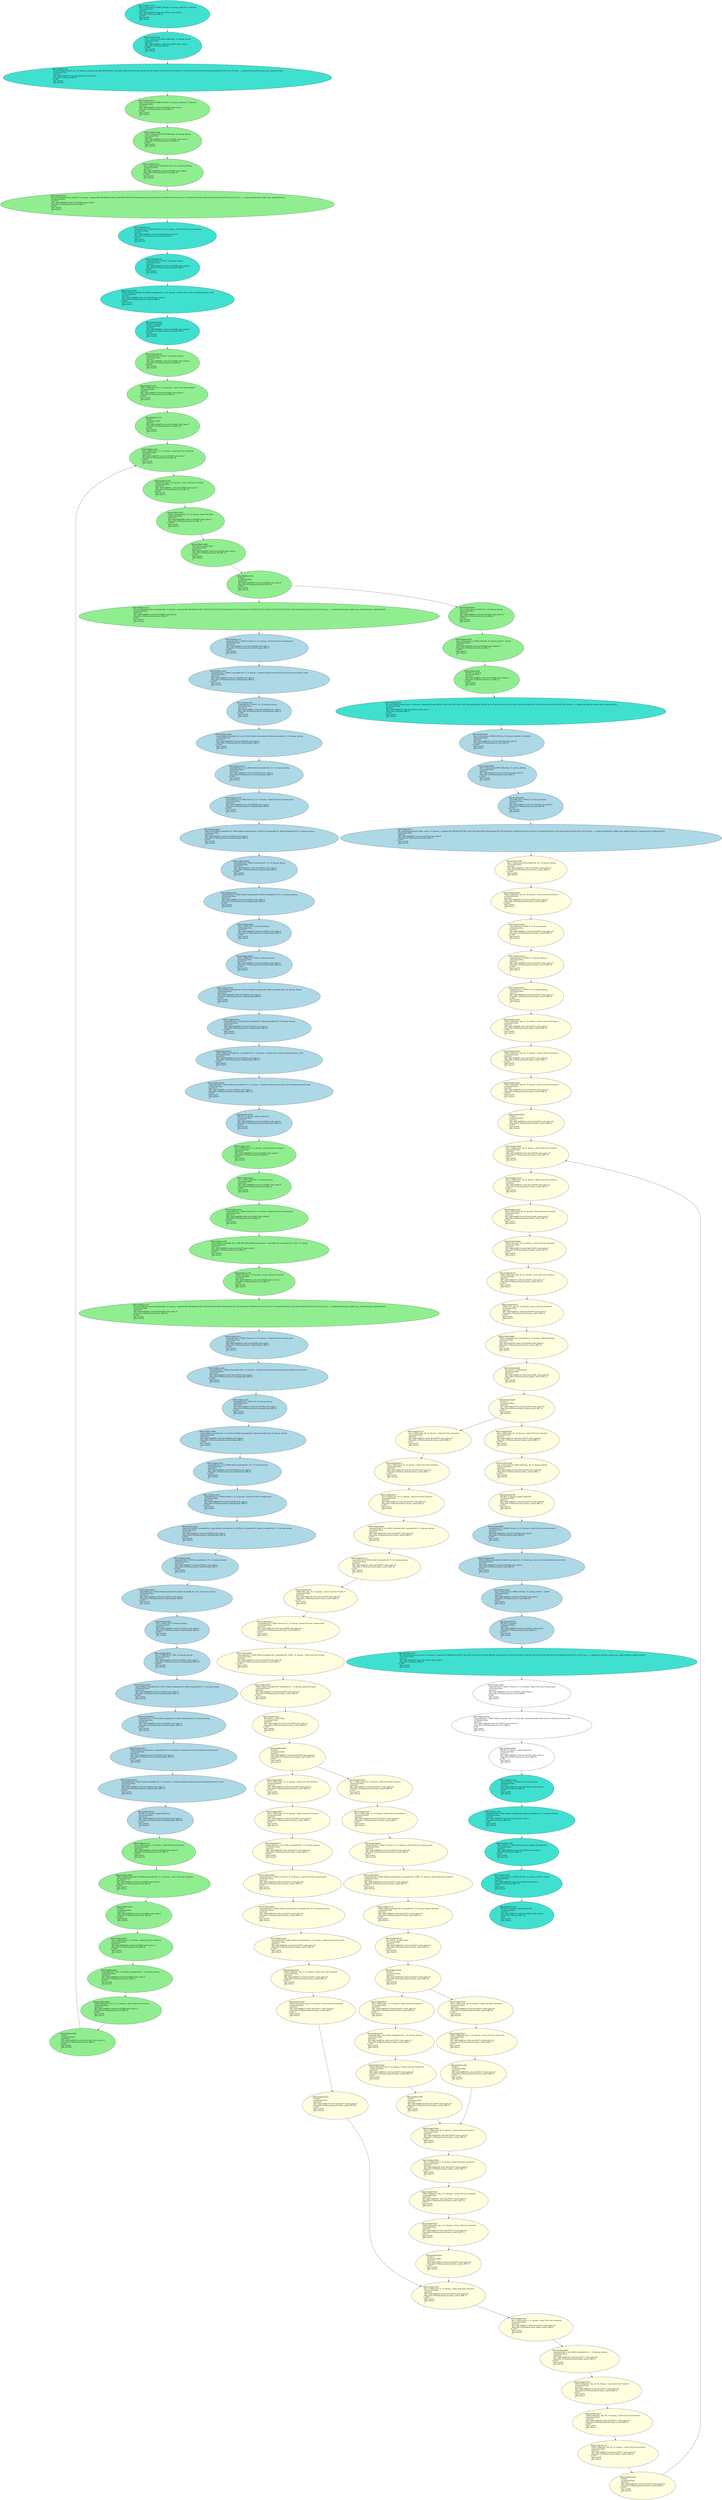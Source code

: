 digraph "MachineCFG of main" {
  Node0 [label="MI0x555d8d1bdce0\l  renamable $r1 = LDRi12 %const.0, 0, 14, $noreg :: (load (s32) from constant-pool)\l  isTransient:False\l  ExeCnt:1\l  MI's addr:0x800000 cache line:524288 cache index:0\l  More Info of MI:binarysearch_initSeed_BB0_I0\lin UR42\l  May Load?1\l  May Store?0\l  ]\l  " fillcolor="turquoise" style="filled"];
  Node0 -> Node1;
  Node1 [label="MI0x555d8d1bde28\l  renamable $r0 = MOVi 0, 14, $noreg, $noreg\l  isTransient:False\l  ExeCnt:1\l  MI's addr:0x800004 cache line:524288 cache index:0\l  More Info of MI:binarysearch_initSeed_BB0_I1\lin UR41\l  May Load?0\l  May Store?0\l  ]\l  " fillcolor="turquoise" style="filled"];
  Node1 -> Node2;
  Node2 [label="MI0x555d8d1bdf70\l  STRi12 killed renamable $r0, killed renamable $r1, 0, 14, $noreg :: (volatile store (s32) into @binarysearch_seed)\l  isTransient:False\l  ExeCnt:1\l  MI's addr:0x800008 cache line:524288 cache index:0\l  More Info of MI:binarysearch_initSeed_BB0_I2\lin UR40\l  May Load?0\l  May Store?1\l  ]\l  " fillcolor="turquoise" style="filled"];
  Node2 -> Node3;
  Node3 [label="MI0x555d8d1be0b8\l  BX_RET 14, $noreg\l  isTransient:False\l  ExeCnt:1\l  MI's addr:0x80000c cache line:524288 cache index:0\l  More Info of MI:binarysearch_initSeed_BB0_I3\lin UR39\l  May Load?0\l  May Store?0\l  ]\l  " fillcolor="turquoise" style="filled"];
  Node3 -> Node18;
  Node4 [label="MI0x555d8d1cccc0\l  renamable $r0 = LDRi12 %const.0, 0, 14, $noreg :: (load (s32) from constant-pool)\l  isTransient:False\l  ExeCnt:15\l  MI's addr:0x800014 cache line:524289 cache index:1\l  More Info of MI:binarysearch_randomInteger_BB0_I0\lin UR35\l  May Load?1\l  May Store?0\l  ]\l  " fillcolor="lightblue" style="filled"];
  Node4 -> Node6;
  Node5 [label="MI0x555d8d1cccc0\l  renamable $r0 = LDRi12 %const.0, 0, 14, $noreg :: (load (s32) from constant-pool)\l  isTransient:False\l  ExeCnt:15\l  MI's addr:0x800014 cache line:524289 cache index:1\l  More Info of MI:binarysearch_randomInteger_BB0_I0\lin UR35\l  May Load?1\l  May Store?0\l  ]\l  " fillcolor="lightblue" style="filled"];
  Node5 -> Node7;
  Node6 [label="MI0x555d8d1cce08\l  renamable $r2 = LDRi12 renamable $r0, 0, 14, $noreg :: (volatile dereferenceable load (s32) from @binarysearch_seed)\l  isTransient:False\l  ExeCnt:15\l  MI's addr:0x800018 cache line:524289 cache index:1\l  More Info of MI:binarysearch_randomInteger_BB0_I1\lin UR35\l  May Load?1\l  May Store?0\l  ]\l  " fillcolor="lightblue" style="filled"];
  Node6 -> Node8;
  Node7 [label="MI0x555d8d1cce08\l  renamable $r2 = LDRi12 renamable $r0, 0, 14, $noreg :: (volatile dereferenceable load (s32) from @binarysearch_seed)\l  isTransient:False\l  ExeCnt:15\l  MI's addr:0x800018 cache line:524289 cache index:1\l  More Info of MI:binarysearch_randomInteger_BB0_I1\lin UR35\l  May Load?1\l  May Store?0\l  ]\l  " fillcolor="lightblue" style="filled"];
  Node7 -> Node9;
  Node8 [label="MI0x555d8d1ccf50\l  renamable $r3 = MOVi 133, 14, $noreg, $noreg\l  isTransient:False\l  ExeCnt:15\l  MI's addr:0x80001c cache line:524289 cache index:1\l  More Info of MI:binarysearch_randomInteger_BB0_I2\lin UR35\l  May Load?0\l  May Store?0\l  ]\l  " fillcolor="lightblue" style="filled"];
  Node8 -> Node10;
  Node9 [label="MI0x555d8d1ccf50\l  renamable $r3 = MOVi 133, 14, $noreg, $noreg\l  isTransient:False\l  ExeCnt:15\l  MI's addr:0x80001c cache line:524289 cache index:1\l  More Info of MI:binarysearch_randomInteger_BB0_I2\lin UR35\l  May Load?0\l  May Store?0\l  ]\l  " fillcolor="lightblue" style="filled"];
  Node9 -> Node11;
  Node10 [label="MI0x555d8d1cd098\l  early-clobber renamable $r1 = nsw MULv5 killed renamable $r2, killed renamable $r3, 14, $noreg, $noreg\l  isTransient:False\l  ExeCnt:15\l  MI's addr:0x800020 cache line:524290 cache index:2\l  More Info of MI:binarysearch_randomInteger_BB0_I3\lin UR35\l  May Load?0\l  May Store?0\l  ]\l  " fillcolor="lightblue" style="filled"];
  Node10 -> Node12;
  Node11 [label="MI0x555d8d1cd098\l  early-clobber renamable $r1 = nsw MULv5 killed renamable $r2, killed renamable $r3, 14, $noreg, $noreg\l  isTransient:False\l  ExeCnt:15\l  MI's addr:0x800020 cache line:524290 cache index:2\l  More Info of MI:binarysearch_randomInteger_BB0_I3\lin UR35\l  May Load?0\l  May Store?0\l  ]\l  " fillcolor="lightblue" style="filled"];
  Node11 -> Node13;
  Node12 [label="MI0x555d8d1cd1e0\l  renamable $r1 = nsw ADDri killed renamable $r1, 81, 14, $noreg, $noreg\l  isTransient:False\l  ExeCnt:15\l  MI's addr:0x800024 cache line:524290 cache index:2\l  More Info of MI:binarysearch_randomInteger_BB0_I4\lin UR35\l  May Load?0\l  May Store?0\l  ]\l  " fillcolor="lightblue" style="filled"];
  Node12 -> Node14;
  Node13 [label="MI0x555d8d1cd1e0\l  renamable $r1 = nsw ADDri killed renamable $r1, 81, 14, $noreg, $noreg\l  isTransient:False\l  ExeCnt:15\l  MI's addr:0x800024 cache line:524290 cache index:2\l  More Info of MI:binarysearch_randomInteger_BB0_I4\lin UR35\l  May Load?0\l  May Store?0\l  ]\l  " fillcolor="lightblue" style="filled"];
  Node13 -> Node15;
  Node14 [label="MI0x555d8d1cd328\l  renamable $r12 = LDRcp %const.1, 0, 14, $noreg :: (load (s32) from constant-pool)\l  isTransient:False\l  ExeCnt:15\l  MI's addr:0x800028 cache line:524290 cache index:2\l  More Info of MI:binarysearch_randomInteger_BB0_I5\lin UR35\l  May Load?1\l  May Store?0\l  ]\l  " fillcolor="lightblue" style="filled"];
  Node14 -> Node19;
  Node15 [label="MI0x555d8d1cd328\l  renamable $r12 = LDRcp %const.1, 0, 14, $noreg :: (load (s32) from constant-pool)\l  isTransient:False\l  ExeCnt:15\l  MI's addr:0x800028 cache line:524290 cache index:2\l  More Info of MI:binarysearch_randomInteger_BB0_I5\lin UR35\l  May Load?1\l  May Store?0\l  ]\l  " fillcolor="lightblue" style="filled"];
  Node15 -> Node20;
  Node16 [label="MI0x555d8d1d64b8\l  STRi12 killed $r0, $r11, -4, 14, $noreg :: (store (s32) into %stack.0)\l  isTransient:False\l  ExeCnt:15\l  MI's addr:0x8000bc cache line:524299 cache index:11\l  More Info of MI:binarysearch_init_BB3_I2\lin UR35\l  May Load?0\l  May Store?1\l  ]\l  " fillcolor="lightgreen" style="filled"];
  Node16 -> Node45;
  Node17 [label="MI0x555d8d1d6a40\l  BL_pred @binarysearch_initSeed, 14, $noreg, <regmask $lr $d8 $d9 $d10 $d11 $d12 $d13 $d14 $d15 $q4 $q5 $q6 $q7 $r4 $r5 $r6 $r7 $r8 $r9 $r10 $r11 $s16 $s17 $s18 $s19 $s20 $s21 $s22 $s23 $s24 $s25 $s26 $s27 and 35 more...>, implicit-def dead $lr, implicit $sp, implicit-def $sp\l  isTransient:False\l  ExeCnt:1\l  MI's addr:0x800068 cache line:524294 cache index:6\l  More Info of MI:binarysearch_init_BB0_I7\lin UR43\l  May Load?0\l  May Store?0\l  ]\l  " fillcolor="lightgreen" style="filled"];
  Node17 -> Node0;
  Node18 [label="MI0x555d8d1d6cd0\l  renamable $r0 = MOVi 0, 14, $noreg, $noreg\l  isTransient:False\l  ExeCnt:1\l  MI's addr:0x80006c cache line:524294 cache index:6\l  More Info of MI:binarysearch_init_BB0_I8\lin UR38\l  May Load?0\l  May Store?0\l  ]\l  " fillcolor="lightgreen" style="filled"];
  Node18 -> Node49;
  Node19 [label="MI0x555d8d1d8d20\l  dead early-clobber renamable $r2, early-clobber renamable $r3 = SMULLv5 renamable $r1, killed renamable $r12, 14, $noreg, $noreg\l  isTransient:False\l  ExeCnt:15\l  MI's addr:0x80002c cache line:524290 cache index:2\l  More Info of MI:binarysearch_randomInteger_BB0_I6\lin UR35\l  May Load?0\l  May Store?0\l  ]\l  " fillcolor="lightblue" style="filled"];
  Node19 -> Node21;
  Node20 [label="MI0x555d8d1d8d20\l  dead early-clobber renamable $r2, early-clobber renamable $r3 = SMULLv5 renamable $r1, killed renamable $r12, 14, $noreg, $noreg\l  isTransient:False\l  ExeCnt:15\l  MI's addr:0x80002c cache line:524290 cache index:2\l  More Info of MI:binarysearch_randomInteger_BB0_I6\lin UR35\l  May Load?0\l  May Store?0\l  ]\l  " fillcolor="lightblue" style="filled"];
  Node20 -> Node22;
  Node21 [label="MI0x555d8d1d8e68\l  renamable $r2 = MOVsi renamable $r3, 73, 14, $noreg, $noreg\l  isTransient:False\l  ExeCnt:15\l  MI's addr:0x800030 cache line:524291 cache index:3\l  More Info of MI:binarysearch_randomInteger_BB0_I7\lin UR35\l  May Load?0\l  May Store?0\l  ]\l  " fillcolor="lightblue" style="filled"];
  Node21 -> Node23;
  Node22 [label="MI0x555d8d1d8e68\l  renamable $r2 = MOVsi renamable $r3, 73, 14, $noreg, $noreg\l  isTransient:False\l  ExeCnt:15\l  MI's addr:0x800030 cache line:524291 cache index:3\l  More Info of MI:binarysearch_randomInteger_BB0_I7\lin UR35\l  May Load?0\l  May Store?0\l  ]\l  " fillcolor="lightblue" style="filled"];
  Node22 -> Node24;
  Node23 [label="MI0x555d8d1d8fb0\l  renamable $r3 = ADDrsi killed renamable $r2, killed renamable $r3, 251, 14, $noreg, $noreg\l  isTransient:False\l  ExeCnt:15\l  MI's addr:0x800034 cache line:524291 cache index:3\l  More Info of MI:binarysearch_randomInteger_BB0_I8\lin UR35\l  May Load?0\l  May Store?0\l  ]\l  " fillcolor="lightblue" style="filled"];
  Node23 -> Node33;
  Node24 [label="MI0x555d8d1d8fb0\l  renamable $r3 = ADDrsi killed renamable $r2, killed renamable $r3, 251, 14, $noreg, $noreg\l  isTransient:False\l  ExeCnt:15\l  MI's addr:0x800034 cache line:524291 cache index:3\l  More Info of MI:binarysearch_randomInteger_BB0_I8\lin UR35\l  May Load?0\l  May Store?0\l  ]\l  " fillcolor="lightblue" style="filled"];
  Node24 -> Node34;
  Node25 [label="MI0x555d8d1d9180\l  early-clobber renamable $r2 = MULv5 killed renamable $r3, killed renamable $r12, 14, $noreg, $noreg\l  isTransient:False\l  ExeCnt:15\l  MI's addr:0x800040 cache line:524292 cache index:4\l  More Info of MI:binarysearch_randomInteger_BB0_I11\lin UR35\l  May Load?0\l  May Store?0\l  ]\l  " fillcolor="lightblue" style="filled"];
  Node25 -> Node27;
  Node26 [label="MI0x555d8d1d9180\l  early-clobber renamable $r2 = MULv5 killed renamable $r3, killed renamable $r12, 14, $noreg, $noreg\l  isTransient:False\l  ExeCnt:15\l  MI's addr:0x800040 cache line:524292 cache index:4\l  More Info of MI:binarysearch_randomInteger_BB0_I11\lin UR35\l  May Load?0\l  May Store?0\l  ]\l  " fillcolor="lightblue" style="filled"];
  Node26 -> Node28;
  Node27 [label="MI0x555d8d1d92c8\l  renamable $r1 = SUBrr killed renamable $r1, killed renamable $r2, 14, $noreg, $noreg\l  isTransient:False\l  ExeCnt:15\l  MI's addr:0x800044 cache line:524292 cache index:4\l  More Info of MI:binarysearch_randomInteger_BB0_I12\lin UR35\l  May Load?0\l  May Store?0\l  ]\l  " fillcolor="lightblue" style="filled"];
  Node27 -> Node29;
  Node28 [label="MI0x555d8d1d92c8\l  renamable $r1 = SUBrr killed renamable $r1, killed renamable $r2, 14, $noreg, $noreg\l  isTransient:False\l  ExeCnt:15\l  MI's addr:0x800044 cache line:524292 cache index:4\l  More Info of MI:binarysearch_randomInteger_BB0_I12\lin UR35\l  May Load?0\l  May Store?0\l  ]\l  " fillcolor="lightblue" style="filled"];
  Node28 -> Node30;
  Node29 [label="MI0x555d8d1d9410\l  STRi12 killed renamable $r1, renamable $r0, 0, 14, $noreg :: (volatile store (s32) into @binarysearch_seed)\l  isTransient:False\l  ExeCnt:15\l  MI's addr:0x800048 cache line:524292 cache index:4\l  More Info of MI:binarysearch_randomInteger_BB0_I13\lin UR35\l  May Load?0\l  May Store?1\l  ]\l  " fillcolor="lightblue" style="filled"];
  Node29 -> Node31;
  Node30 [label="MI0x555d8d1d9410\l  STRi12 killed renamable $r1, renamable $r0, 0, 14, $noreg :: (volatile store (s32) into @binarysearch_seed)\l  isTransient:False\l  ExeCnt:15\l  MI's addr:0x800048 cache line:524292 cache index:4\l  More Info of MI:binarysearch_randomInteger_BB0_I13\lin UR35\l  May Load?0\l  May Store?1\l  ]\l  " fillcolor="lightblue" style="filled"];
  Node30 -> Node32;
  Node31 [label="MI0x555d8d1d9558\l  renamable $r0 = LDRi12 killed renamable $r0, 0, 14, $noreg :: (volatile dereferenceable load (s32) from @binarysearch_seed)\l  isTransient:False\l  ExeCnt:15\l  MI's addr:0x80004c cache line:524292 cache index:4\l  More Info of MI:binarysearch_randomInteger_BB0_I14\lin UR35\l  May Load?1\l  May Store?0\l  ]\l  " fillcolor="lightblue" style="filled"];
  Node31 -> Node35;
  Node32 [label="MI0x555d8d1d9558\l  renamable $r0 = LDRi12 killed renamable $r0, 0, 14, $noreg :: (volatile dereferenceable load (s32) from @binarysearch_seed)\l  isTransient:False\l  ExeCnt:15\l  MI's addr:0x80004c cache line:524292 cache index:4\l  More Info of MI:binarysearch_randomInteger_BB0_I14\lin UR35\l  May Load?1\l  May Store?0\l  ]\l  " fillcolor="lightblue" style="filled"];
  Node32 -> Node36;
  Node33 [label="MI0x555d8d1d96a0\l  $r12 = MOVi 159, 14, $noreg, $noreg\l  isTransient:False\l  ExeCnt:15\l  MI's addr:0x800038 cache line:524291 cache index:3\l  More Info of MI:binarysearch_randomInteger_BB0_I9\lin UR35\l  May Load?0\l  May Store?0\l  ]\l  " fillcolor="lightblue" style="filled"];
  Node33 -> Node37;
  Node34 [label="MI0x555d8d1d96a0\l  $r12 = MOVi 159, 14, $noreg, $noreg\l  isTransient:False\l  ExeCnt:15\l  MI's addr:0x800038 cache line:524291 cache index:3\l  More Info of MI:binarysearch_randomInteger_BB0_I9\lin UR35\l  May Load?0\l  May Store?0\l  ]\l  " fillcolor="lightblue" style="filled"];
  Node34 -> Node38;
  Node35 [label="MI0x555d8d1d9728\l  BX_RET 14, $noreg, implicit killed $r0\l  isTransient:False\l  ExeCnt:15\l  MI's addr:0x800050 cache line:524293 cache index:5\l  More Info of MI:binarysearch_randomInteger_BB0_I15\lin UR35\l  May Load?0\l  May Store?0\l  ]\l  " fillcolor="lightblue" style="filled"];
  Node35 -> Node52;
  Node36 [label="MI0x555d8d1d9728\l  BX_RET 14, $noreg, implicit killed $r0\l  isTransient:False\l  ExeCnt:15\l  MI's addr:0x800050 cache line:524293 cache index:5\l  More Info of MI:binarysearch_randomInteger_BB0_I15\lin UR35\l  May Load?0\l  May Store?0\l  ]\l  " fillcolor="lightblue" style="filled"];
  Node36 -> Node61;
  Node37 [label="MI0x555d8d1d9930\l  $r12 = ORRri $r12, 7936, 14, $noreg, $noreg\l  isTransient:False\l  ExeCnt:15\l  MI's addr:0x80003c cache line:524291 cache index:3\l  More Info of MI:binarysearch_randomInteger_BB0_I10\lin UR35\l  May Load?0\l  May Store?0\l  ]\l  " fillcolor="lightblue" style="filled"];
  Node37 -> Node25;
  Node38 [label="MI0x555d8d1d9930\l  $r12 = ORRri $r12, 7936, 14, $noreg, $noreg\l  isTransient:False\l  ExeCnt:15\l  MI's addr:0x80003c cache line:524291 cache index:3\l  More Info of MI:binarysearch_randomInteger_BB0_I10\lin UR35\l  May Load?0\l  May Store?0\l  ]\l  " fillcolor="lightblue" style="filled"];
  Node38 -> Node26;
  Node39 [label="MI0x555d8d1df588\l  $sp = frame-destroy MOVr $r11, 14, $noreg, $noreg\l  isTransient:False\l  ExeCnt:1\l  MI's addr:0x8000c4 cache line:524300 cache index:12\l  More Info of MI:binarysearch_init_BB4_I0\lin UR34\l  May Load?0\l  May Store?0\l  ]\l  " fillcolor="lightgreen" style="filled"];
  Node39 -> Node62;
  Node40 [label="MI0x555d8d1df5d0\l  $r1 = MOVr killed $r0, 14, $noreg, $noreg\l  isTransient:False\l  ExeCnt:15\l  MI's addr:0x800094 cache line:524297 cache index:9\l  More Info of MI:binarysearch_init_BB2_I2\lin UR35\l  May Load?0\l  May Store?0\l  ]\l  " fillcolor="lightgreen" style="filled"];
  Node40 -> Node60;
  Node41 [label="MI0x555d8d1e0b10\l  $r0 = LDRi12 $sp, 8, 14, $noreg :: (load (s32) from %stack.1)\l  isTransient:False\l  ExeCnt:15\l  MI's addr:0x8000b4 cache line:524299 cache index:11\l  More Info of MI:binarysearch_init_BB3_I0\lin UR35\l  May Load?1\l  May Store?0\l  ]\l  " fillcolor="lightgreen" style="filled"];
  Node41 -> Node44;
  Node42 [label="MI0x555d8d1e0b98\l  STRi12 killed renamable $r0, killed renamable $r1, 4, 14, $noreg :: (store (s32) into %ir.value)\l  isTransient:False\l  ExeCnt:15\l  MI's addr:0x8000ac cache line:524298 cache index:10\l  More Info of MI:binarysearch_init_BB2_I8\lin UR35\l  May Load?0\l  May Store?1\l  ]\l  " fillcolor="lightgreen" style="filled"];
  Node42 -> Node43;
  Node43 [label="MI0x555d8d1e0ce0\l  B %bb.3\l  isTransient:False\l  ExeCnt:15\l  MI's addr:0x8000b0 cache line:524299 cache index:11\l  More Info of MI:binarysearch_init_BB2_I9\lin UR35\l  May Load?0\l  May Store?0\l  ]\l  " fillcolor="lightgreen" style="filled"];
  Node43 -> Node41;
  Node44 [label="MI0x555d8d1e0d48\l  renamable $r0 = nuw nsw ADDri renamable $r0, 1, 14, $noreg, $noreg\l  isTransient:False\l  ExeCnt:15\l  MI's addr:0x8000b8 cache line:524299 cache index:11\l  More Info of MI:binarysearch_init_BB3_I1\lin UR35\l  May Load?0\l  May Store?0\l  ]\l  " fillcolor="lightgreen" style="filled"];
  Node44 -> Node16;
  Node45 [label="MI0x555d8d1e0e90\l  B %bb.1\l  isTransient:False\l  ExeCnt:15\l  MI's addr:0x8000c0 cache line:524300 cache index:12\l  More Info of MI:binarysearch_init_BB3_I3\lin UR35\l  May Load?0\l  May Store?0\l  ]\l  " fillcolor="lightgreen" style="filled"];
  Node45 -> Node50;
  Node46 [label="MI0x555d8d1e0ff8\l  BX_RET 14, $noreg\l  isTransient:False\l  ExeCnt:1\l  MI's addr:0x8000cc cache line:524300 cache index:12\l  More Info of MI:binarysearch_init_BB4_I2\lin UR32\l  May Load?0\l  May Store?0\l  ]\l  " fillcolor="lightgreen" style="filled"];
  Node46 -> Node136;
  Node47 [label="MI0x555d8d1e1080\l  early-clobber renamable $r0 = STR_PRE_REG killed renamable $r1, renamable $r0, renamable $r2, 16387, 14, $noreg\l  isTransient:False\l  ExeCnt:15\l  MI's addr:0x80009c cache line:524297 cache index:9\l  More Info of MI:binarysearch_init_BB2_I4\lin UR35\l  May Load?0\l  May Store?1\l  ]\l  " fillcolor="lightgreen" style="filled"];
  Node47 -> Node51;
  Node48 [label="MI0x555d8d1e1290\l  STRi12 $r0, $sp, 8, 14, $noreg :: (store (s32) into %stack.1)\l  isTransient:False\l  ExeCnt:15\l  MI's addr:0x80007c cache line:524295 cache index:7\l  More Info of MI:binarysearch_init_BB1_I1\lin UR35\l  May Load?0\l  May Store?1\l  ]\l  " fillcolor="lightgreen" style="filled"];
  Node48 -> Node54;
  Node49 [label="MI0x555d8d1e13b0\l  STRi12 killed $r0, $r11, -4, 14, $noreg :: (store (s32) into %stack.0)\l  isTransient:False\l  ExeCnt:1\l  MI's addr:0x800070 cache line:524295 cache index:7\l  More Info of MI:binarysearch_init_BB0_I9\lin UR37\l  May Load?0\l  May Store?1\l  ]\l  " fillcolor="lightgreen" style="filled"];
  Node49 -> Node53;
  Node50 [label="MI0x555d8d1e14a0\l  $r0 = LDRi12 $r11, -4, 14, $noreg :: (load (s32) from %stack.0)\l  isTransient:False\l  ExeCnt:15\l  MI's addr:0x800078 cache line:524295 cache index:7\l  More Info of MI:binarysearch_init_BB1_I0\lin UR35\l  May Load?1\l  May Store?0\l  ]\l  " fillcolor="lightgreen" style="filled"];
  Node50 -> Node48;
  Node51 [label="MI0x555d8d1e1790\l  STRi12 $r0, $sp, 4, 14, $noreg :: (store (s32) into %stack.2)\l  isTransient:False\l  ExeCnt:15\l  MI's addr:0x8000a0 cache line:524298 cache index:10\l  More Info of MI:binarysearch_init_BB2_I5\lin UR35\l  May Load?0\l  May Store?1\l  ]\l  " fillcolor="lightgreen" style="filled"];
  Node51 -> Node63;
  Node52 [label="MI0x555d8d1e1930\l  $r2 = LDRi12 $sp, 8, 14, $noreg :: (load (s32) from %stack.1)\l  isTransient:False\l  ExeCnt:15\l  MI's addr:0x800090 cache line:524297 cache index:9\l  More Info of MI:binarysearch_init_BB2_I1\lin UR35\l  May Load?1\l  May Store?0\l  ]\l  " fillcolor="lightgreen" style="filled"];
  Node52 -> Node40;
  Node53 [label="MI0x555d8d1e1e10\l  B %bb.1\l  isTransient:False\l  ExeCnt:1\l  MI's addr:0x800074 cache line:524295 cache index:7\l  More Info of MI:binarysearch_init_BB0_I10\lin UR36\l  May Load?0\l  May Store?0\l  ]\l  " fillcolor="lightgreen" style="filled"];
  Node53 -> Node50;
  Node54 [label="MI0x555d8d1e1f38\l  CMPri renamable $r0, 15, 14, $noreg, implicit-def $cpsr\l  isTransient:False\l  ExeCnt:15\l  MI's addr:0x800080 cache line:524296 cache index:8\l  More Info of MI:binarysearch_init_BB1_I2\lin UR35\l  May Load?0\l  May Store?0\l  ]\l  " fillcolor="lightgreen" style="filled"];
  Node54 -> Node55;
  Node55 [label="MI0x555d8d1e2080\l  Bcc %bb.4, 0, killed $cpsr\l  isTransient:False\l  ExeCnt:15\l  MI's addr:0x800084 cache line:524296 cache index:8\l  More Info of MI:binarysearch_init_BB1_I3\lin UR35\l  May Load?0\l  May Store?0\l  ]\l  " fillcolor="lightgreen" style="filled"];
  Node55 -> Node56;
  Node56 [label="MI0x555d8d1e2148\l  B %bb.2\l  isTransient:False\l  ExeCnt:15\l  MI's addr:0x800088 cache line:524296 cache index:8\l  More Info of MI:binarysearch_init_BB1_I4\lin UR35\l  May Load?0\l  May Store?0\l  ]\l  " fillcolor="lightgreen" style="filled"];
  Node56 -> Node39;
  Node56 -> Node58;
  Node57 [label="MI0x555d8d1e2280\l  $r11 = frame-setup MOVr killed $sp, 14, $noreg, $noreg\l  isTransient:False\l  ExeCnt:1\l  MI's addr:0x800060 cache line:524294 cache index:6\l  More Info of MI:binarysearch_init_BB0_I4\lin UR45\l  May Load?0\l  May Store?0\l  ]\l  " fillcolor="lightgreen" style="filled"];
  Node57 -> Node59;
  Node58 [label="MI0x555d8d1e23c8\l  BL_pred @binarysearch_randomInteger, 14, $noreg, <regmask $lr $d8 $d9 $d10 $d11 $d12 $d13 $d14 $d15 $q4 $q5 $q6 $q7 $r4 $r5 $r6 $r7 $r8 $r9 $r10 $r11 $s16 $s17 $s18 $s19 $s20 $s21 $s22 $s23 $s24 $s25 $s26 $s27 and 35 more...>, implicit-def dead $lr, implicit $sp, implicit-def $sp, implicit-def $r0\l  isTransient:False\l  ExeCnt:15\l  MI's addr:0x80008c cache line:524296 cache index:8\l  More Info of MI:binarysearch_init_BB2_I0\lin UR35\l  May Load?0\l  May Store?0\l  ]\l  " fillcolor="lightgreen" style="filled"];
  Node58 -> Node4;
  Node59 [label="MI0x555d8d1e2510\l  $sp = frame-setup SUBri killed $sp, 16, 14, $noreg, $noreg\l  isTransient:False\l  ExeCnt:1\l  MI's addr:0x800064 cache line:524294 cache index:6\l  More Info of MI:binarysearch_init_BB0_I6\lin UR44\l  May Load?0\l  May Store?0\l  ]\l  " fillcolor="lightgreen" style="filled"];
  Node59 -> Node17;
  Node60 [label="MI0x555d8d1e26a0\l  renamable $r0 = LDRi12 %const.0, 0, 14, $noreg :: (load (s32) from constant-pool)\l  isTransient:False\l  ExeCnt:15\l  MI's addr:0x800098 cache line:524297 cache index:9\l  More Info of MI:binarysearch_init_BB2_I3\lin UR35\l  May Load?1\l  May Store?0\l  ]\l  " fillcolor="lightgreen" style="filled"];
  Node60 -> Node47;
  Node61 [label="MI0x555d8d1e27e8\l  $r1 = LDRi12 $sp, 4, 14, $noreg :: (load (s32) from %stack.2)\l  isTransient:False\l  ExeCnt:15\l  MI's addr:0x8000a8 cache line:524298 cache index:10\l  More Info of MI:binarysearch_init_BB2_I7\lin UR35\l  May Load?1\l  May Store?0\l  ]\l  " fillcolor="lightgreen" style="filled"];
  Node61 -> Node42;
  Node62 [label="MI0x555d8d1e2930\l  $sp = frame-destroy LDMIA_UPD $sp, 14, $noreg, def $r11, def $lr\l  isTransient:False\l  ExeCnt:1\l  MI's addr:0x8000c8 cache line:524300 cache index:12\l  More Info of MI:binarysearch_init_BB4_I1\lin UR33\l  May Load?1\l  May Store?0\l  ]\l  " fillcolor="lightgreen" style="filled"];
  Node62 -> Node46;
  Node63 [label="MI0x555d8d1e2a78\l  BL_pred @binarysearch_randomInteger, 14, $noreg, <regmask $lr $d8 $d9 $d10 $d11 $d12 $d13 $d14 $d15 $q4 $q5 $q6 $q7 $r4 $r5 $r6 $r7 $r8 $r9 $r10 $r11 $s16 $s17 $s18 $s19 $s20 $s21 $s22 $s23 $s24 $s25 $s26 $s27 and 35 more...>, implicit-def dead $lr, implicit $sp, implicit-def $sp, implicit-def $r0\l  isTransient:False\l  ExeCnt:15\l  MI's addr:0x8000a4 cache line:524298 cache index:10\l  More Info of MI:binarysearch_init_BB2_I6\lin UR35\l  May Load?0\l  May Store?0\l  ]\l  " fillcolor="lightgreen" style="filled"];
  Node63 -> Node5;
  Node64 [label="MI0x555d8d1e2bc0\l  $sp = frame-setup STMDB_UPD $sp, 14, $noreg, killed $r11, killed $lr\l  isTransient:False\l  ExeCnt:1\l  MI's addr:0x80005c cache line:524293 cache index:5\l  More Info of MI:binarysearch_init_BB0_I0\lin UR46\l  May Load?0\l  May Store?1\l  ]\l  " fillcolor="lightgreen" style="filled"];
  Node64 -> Node57;
  Node65 [label="MI0x555d8d1e43d8\l  STRi12 killed $r0, $sp, 28, 14, $noreg :: (store (s32) into %stack.3)\l  isTransient:False\l  ExeCnt:1\l  MI's addr:0x8000e8 cache line:524302 cache index:14\l  More Info of MI:binarysearch_binary_search_BB0_I2\lin UR25\l  May Load?0\l  May Store?1\l  ]\l  " fillcolor="lightyellow" style="filled"];
  Node65 -> Node74;
  Node66 [label="MI0x555d8d1e4440\l  $r0 = LDRi12 $sp, 40, 14, $noreg :: (load (s32) from %stack.0)\l  isTransient:False\l  ExeCnt:4\l  MI's addr:0x800110 cache line:524305 cache index:17\l  More Info of MI:binarysearch_binary_search_BB1_I2\lin UR17\l  May Load?1\l  May Store?0\l  ]\l  " fillcolor="lightyellow" style="filled"];
  Node66 -> Node133;
  Node67 [label="MI0x555d8d1e44a8\l  STRi12 killed $r0, $sp, 40, 14, $noreg :: (store (s32) into %stack.0)\l  isTransient:False\l  ExeCnt:1\l  MI's addr:0x800100 cache line:524304 cache index:16\l  More Info of MI:binarysearch_binary_search_BB0_I8\lin UR19\l  May Load?0\l  May Store?1\l  ]\l  " fillcolor="lightyellow" style="filled"];
  Node67 -> Node77;
  Node68 [label="MI0x555d8d1e4a80\l  STRi12 killed $r2, $sp, 32, 14, $noreg :: (store (s32) into %stack.2)\l  isTransient:False\l  ExeCnt:1\l  MI's addr:0x8000f8 cache line:524303 cache index:15\l  More Info of MI:binarysearch_binary_search_BB0_I6\lin UR21\l  May Load?0\l  May Store?1\l  ]\l  " fillcolor="lightyellow" style="filled"];
  Node68 -> Node69;
  Node69 [label="MI0x555d8d1e4bd0\l  STRi12 killed $r1, $sp, 36, 14, $noreg :: (store (s32) into %stack.1)\l  isTransient:False\l  ExeCnt:1\l  MI's addr:0x8000fc cache line:524303 cache index:15\l  More Info of MI:binarysearch_binary_search_BB0_I7\lin UR20\l  May Load?0\l  May Store?1\l  ]\l  " fillcolor="lightyellow" style="filled"];
  Node69 -> Node67;
  Node70 [label="MI0x555d8d1e4c38\l  $r2 = LDRi12 $sp, 36, 14, $noreg :: (load (s32) from %stack.1)\l  isTransient:False\l  ExeCnt:4\l  MI's addr:0x80010c cache line:524304 cache index:16\l  More Info of MI:binarysearch_binary_search_BB1_I1\lin UR17\l  May Load?1\l  May Store?0\l  ]\l  " fillcolor="lightyellow" style="filled"];
  Node70 -> Node66;
  Node71 [label="MI0x555d8d1e84f0\l  renamable $r0 = LDRi12 %const.0, 0, 14, $noreg :: (load (s32) from constant-pool)\l  isTransient:False\l  ExeCnt:1\l  MI's addr:0x8000d4 cache line:524301 cache index:13\l  More Info of MI:binarysearch_return_BB0_I0\lin UR8\l  May Load?1\l  May Store?0\l  ]\l  " fillcolor="white" style="filled"];
  Node71 -> Node72;
  Node72 [label="MI0x555d8d1e8638\l  renamable $r0 = LDRi12 killed renamable $r0, 0, 14, $noreg :: (dereferenceable load (s32) from @binarysearch_result)\l  isTransient:False\l  ExeCnt:1\l  MI's addr:0x8000d8 cache line:524301 cache index:13\l  More Info of MI:binarysearch_return_BB0_I1\lin UR7\l  May Load?1\l  May Store?0\l  ]\l  " fillcolor="white" style="filled"];
  Node72 -> Node73;
  Node73 [label="MI0x555d8d1e8808\l  BX_RET 14, $noreg, implicit killed $r0\l  isTransient:False\l  ExeCnt:1\l  MI's addr:0x8000dc cache line:524301 cache index:13\l  More Info of MI:binarysearch_return_BB0_I2\lin UR6\l  May Load?0\l  May Store?0\l  ]\l  " fillcolor="white" style="filled"];
  Node73 -> Node149;
  Node74 [label="MI0x555d8d1f4288\l  renamable $r0 = MOVi 0, 14, $noreg, $noreg\l  isTransient:False\l  ExeCnt:1\l  MI's addr:0x8000ec cache line:524302 cache index:14\l  More Info of MI:binarysearch_binary_search_BB0_I3\lin UR24\l  May Load?0\l  May Store?0\l  ]\l  " fillcolor="lightyellow" style="filled"];
  Node74 -> Node75;
  Node75 [label="MI0x555d8d1f43d0\l  renamable $r1 = MVNi 0, 14, $noreg, $noreg\l  isTransient:False\l  ExeCnt:1\l  MI's addr:0x8000f0 cache line:524303 cache index:15\l  More Info of MI:binarysearch_binary_search_BB0_I4\lin UR23\l  May Load?0\l  May Store?0\l  ]\l  " fillcolor="lightyellow" style="filled"];
  Node75 -> Node76;
  Node76 [label="MI0x555d8d1f4518\l  renamable $r2 = MOVi 14, 14, $noreg, $noreg\l  isTransient:False\l  ExeCnt:1\l  MI's addr:0x8000f4 cache line:524303 cache index:15\l  More Info of MI:binarysearch_binary_search_BB0_I5\lin UR22\l  May Load?0\l  May Store?0\l  ]\l  " fillcolor="lightyellow" style="filled"];
  Node76 -> Node68;
  Node77 [label="MI0x555d8d1f4660\l  B %bb.1\l  isTransient:False\l  ExeCnt:1\l  MI's addr:0x800104 cache line:524304 cache index:16\l  More Info of MI:binarysearch_binary_search_BB0_I9\lin UR18\l  May Load?0\l  May Store?0\l  ]\l  " fillcolor="lightyellow" style="filled"];
  Node77 -> Node85;
  Node78 [label="MI0x555d8d1f4888\l  CMPrr renamable $r0, renamable $r1, 14, $noreg, implicit-def $cpsr\l  isTransient:False\l  ExeCnt:4\l  MI's addr:0x800120 cache line:524306 cache index:18\l  More Info of MI:binarysearch_binary_search_BB1_I6\lin UR17\l  May Load?0\l  May Store?0\l  ]\l  " fillcolor="lightyellow" style="filled"];
  Node78 -> Node79;
  Node79 [label="MI0x555d8d1f49d0\l  Bcc %bb.9, 12, killed $cpsr\l  isTransient:False\l  ExeCnt:4\l  MI's addr:0x800124 cache line:524306 cache index:18\l  More Info of MI:binarysearch_binary_search_BB1_I7\lin UR17\l  May Load?0\l  May Store?0\l  ]\l  " fillcolor="lightyellow" style="filled"];
  Node79 -> Node80;
  Node80 [label="MI0x555d8d1f4a98\l  B %bb.2\l  isTransient:False\l  ExeCnt:4\l  MI's addr:0x800128 cache line:524306 cache index:18\l  More Info of MI:binarysearch_binary_search_BB1_I8\lin UR17\l  May Load?0\l  May Store?0\l  ]\l  " fillcolor="lightyellow" style="filled"];
  Node80 -> Node91;
  Node80 -> Node132;
  Node81 [label="MI0x555d8d1f4b80\l  renamable $r0 = nsw ADDrr renamable $r0, renamable $r2, 14, $noreg, $noreg\l  isTransient:False\l  ExeCnt:4\l  MI's addr:0x800138 cache line:524307 cache index:19\l  More Info of MI:binarysearch_binary_search_BB2_I3\lin UR17\l  May Load?0\l  May Store?0\l  ]\l  " fillcolor="lightyellow" style="filled"];
  Node81 -> Node82;
  Node82 [label="MI0x555d8d1f4cc8\l  renamable $r2 = MOVsi killed renamable $r0, 9, 14, $noreg, $noreg\l  isTransient:False\l  ExeCnt:4\l  MI's addr:0x80013c cache line:524307 cache index:19\l  More Info of MI:binarysearch_binary_search_BB2_I4\lin UR17\l  May Load?0\l  May Store?0\l  ]\l  " fillcolor="lightyellow" style="filled"];
  Node82 -> Node134;
  Node83 [label="MI0x555d8d1f4e10\l  renamable $r0 = LDRi12 %const.0, 0, 14, $noreg :: (load (s32) from constant-pool)\l  isTransient:False\l  ExeCnt:4\l  MI's addr:0x800144 cache line:524308 cache index:20\l  More Info of MI:binarysearch_binary_search_BB2_I6\lin UR17\l  May Load?1\l  May Store?0\l  ]\l  " fillcolor="lightyellow" style="filled"];
  Node83 -> Node84;
  Node84 [label="MI0x555d8d1f4f58\l  renamable $r0 = LDRrs killed renamable $r0, renamable $r2, 16387, 14, $noreg :: (load (s32) from %ir.key)\l  isTransient:False\l  ExeCnt:4\l  MI's addr:0x800148 cache line:524308 cache index:20\l  More Info of MI:binarysearch_binary_search_BB2_I7\lin UR17\l  May Load?1\l  May Store?0\l  ]\l  " fillcolor="lightyellow" style="filled"];
  Node84 -> Node107;
  Node85 [label="MI0x555d8d1f5090\l  $r1 = LDRi12 $sp, 32, 14, $noreg :: (load (s32) from %stack.2)\l  isTransient:False\l  ExeCnt:4\l  MI's addr:0x800108 cache line:524304 cache index:16\l  More Info of MI:binarysearch_binary_search_BB1_I0\lin UR17\l  May Load?1\l  May Store?0\l  ]\l  " fillcolor="lightyellow" style="filled"];
  Node85 -> Node70;
  Node86 [label="MI0x555d8d1f5118\l  STRi12 killed $r0, $sp, 40, 14, $noreg :: (store (s32) into %stack.0)\l  isTransient:False\l  ExeCnt:4\l  MI's addr:0x8001dc cache line:524317 cache index:29\l  More Info of MI:binarysearch_binary_search_BB8_I5\lin UR17\l  May Load?0\l  May Store?1\l  ]\l  " fillcolor="lightyellow" style="filled"];
  Node86 -> Node125;
  Node87 [label="MI0x555d8d1f51a0\l  STRi12 killed $r0, $sp, 0, 14, $noreg :: (store (s32) into %stack.10)\l  isTransient:False\l  ExeCnt:4\l  MI's addr:0x8001ac cache line:524314 cache index:26\l  More Info of MI:binarysearch_binary_search_BB6_I1\lin UR17\l  May Load?0\l  May Store?1\l  ]\l  " fillcolor="lightyellow" style="filled"];
  Node87 -> Node115;
  Node88 [label="MI0x555d8d1f5228\l  STRi12 killed $r0, $sp, 8, 14, $noreg :: (store (s32) into %stack.8)\l  isTransient:False\l  ExeCnt:4\l  MI's addr:0x8001c0 cache line:524316 cache index:28\l  More Info of MI:binarysearch_binary_search_BB7_I3\lin UR17\l  May Load?0\l  May Store?1\l  ]\l  " fillcolor="lightyellow" style="filled"];
  Node88 -> Node118;
  Node89 [label="MI0x555d8d1f5338\l  $r1 = LDRi12 $sp, 28, 14, $noreg :: (load (s32) from %stack.3)\l  isTransient:False\l  ExeCnt:4\l  MI's addr:0x80017c cache line:524311 cache index:23\l  More Info of MI:binarysearch_binary_search_BB4_I0\lin UR17\l  May Load?1\l  May Store?0\l  ]\l  " fillcolor="lightyellow" style="filled"];
  Node89 -> Node92;
  Node90 [label="MI0x555d8d1f53c0\l  STRi12 killed $r1, $sp, 36, 14, $noreg :: (store (s32) into %stack.1)\l  isTransient:False\l  ExeCnt:4\l  MI's addr:0x8001d8 cache line:524317 cache index:29\l  More Info of MI:binarysearch_binary_search_BB8_I4\lin UR17\l  May Load?0\l  May Store?1\l  ]\l  " fillcolor="lightyellow" style="filled"];
  Node90 -> Node86;
  Node91 [label="MI0x555d8d1f5448\l  $r0 = LDRi12 $sp, 20, 14, $noreg :: (load (s32) from %stack.5)\l  isTransient:False\l  ExeCnt:1\l  MI's addr:0x8001e4 cache line:524318 cache index:30\l  More Info of MI:binarysearch_binary_search_BB9_I0\lin UR16\l  May Load?1\l  May Store?0\l  ]\l  " fillcolor="lightyellow" style="filled"];
  Node91 -> Node130;
  Node92 [label="MI0x555d8d1f54d0\l  $r2 = LDRi12 $sp, 12, 14, $noreg :: (load (s32) from %stack.7)\l  isTransient:False\l  ExeCnt:4\l  MI's addr:0x800180 cache line:524312 cache index:24\l  More Info of MI:binarysearch_binary_search_BB4_I1\lin UR17\l  May Load?1\l  May Store?0\l  ]\l  " fillcolor="lightyellow" style="filled"];
  Node92 -> Node110;
  Node93 [label="MI0x555d8d1f5558\l  STRi12 killed $r2, $sp, 32, 14, $noreg :: (store (s32) into %stack.2)\l  isTransient:False\l  ExeCnt:4\l  MI's addr:0x8001d4 cache line:524317 cache index:29\l  More Info of MI:binarysearch_binary_search_BB8_I3\lin UR17\l  May Load?0\l  May Store?1\l  ]\l  " fillcolor="lightyellow" style="filled"];
  Node93 -> Node90;
  Node94 [label="MI0x555d8d1f61f0\l  $r2 = LDRi12 $sp, 24, 14, $noreg :: (load (s32) from %stack.4)\l  isTransient:False\l  ExeCnt:4\l  MI's addr:0x800134 cache line:524307 cache index:19\l  More Info of MI:binarysearch_binary_search_BB2_I2\lin UR17\l  May Load?1\l  May Store?0\l  ]\l  " fillcolor="lightyellow" style="filled"];
  Node94 -> Node81;
  Node95 [label="MI0x555d8d1f6390\l  STRi12 killed $r0, $sp, 8, 14, $noreg :: (store (s32) into %stack.8)\l  isTransient:False\l  ExeCnt:4\l  MI's addr:0x800174 cache line:524311 cache index:23\l  More Info of MI:binarysearch_binary_search_BB3_I7\lin UR17\l  May Load?0\l  May Store?1\l  ]\l  " fillcolor="lightyellow" style="filled"];
  Node95 -> Node123;
  Node96 [label="MI0x555d8d1f6530\l  STRi12 killed $r1, $sp, 4, 14, $noreg :: (store (s32) into %stack.9)\l  isTransient:False\l  ExeCnt:4\l  MI's addr:0x800170 cache line:524311 cache index:23\l  More Info of MI:binarysearch_binary_search_BB3_I6\lin UR17\l  May Load?0\l  May Store?1\l  ]\l  " fillcolor="lightyellow" style="filled"];
  Node96 -> Node95;
  Node97 [label="MI0x555d8d1f66d0\l  $r2 = LDRi12 $sp, 12, 14, $noreg :: (load (s32) from %stack.7)\l  isTransient:False\l  ExeCnt:4\l  MI's addr:0x800158 cache line:524309 cache index:21\l  More Info of MI:binarysearch_binary_search_BB3_I0\lin UR17\l  May Load?1\l  May Store?0\l  ]\l  " fillcolor="lightyellow" style="filled"];
  Node97 -> Node98;
  Node98 [label="MI0x555d8d1f6870\l  $r0 = LDRi12 $sp, 16, 14, $noreg :: (load (s32) from %stack.6)\l  isTransient:False\l  ExeCnt:4\l  MI's addr:0x80015c cache line:524309 cache index:21\l  More Info of MI:binarysearch_binary_search_BB3_I1\lin UR17\l  May Load?1\l  May Store?0\l  ]\l  " fillcolor="lightyellow" style="filled"];
  Node98 -> Node119;
  Node99 [label="MI0x555d8d1f6cb0\l  STRi12 killed $r0, $sp, 0, 14, $noreg :: (store (s32) into %stack.10)\l  isTransient:False\l  ExeCnt:4\l  MI's addr:0x8001a0 cache line:524314 cache index:26\l  More Info of MI:binarysearch_binary_search_BB5_I2\lin UR17\l  May Load?0\l  May Store?1\l  ]\l  " fillcolor="lightyellow" style="filled"];
  Node99 -> Node117;
  Node100 [label="MI0x555d8d1f6e50\l  $r0 = LDRi12 $sp, 12, 14, $noreg :: (load (s32) from %stack.7)\l  isTransient:False\l  ExeCnt:4\l  MI's addr:0x800198 cache line:524313 cache index:25\l  More Info of MI:binarysearch_binary_search_BB5_I0\lin UR17\l  May Load?1\l  May Store?0\l  ]\l  " fillcolor="lightyellow" style="filled"];
  Node100 -> Node116;
  Node101 [label="MI0x555d8d1f7200\l  $r0 = LDRi12 $sp, 24, 14, $noreg :: (load (s32) from %stack.4)\l  isTransient:False\l  ExeCnt:4\l  MI's addr:0x8001a8 cache line:524314 cache index:26\l  More Info of MI:binarysearch_binary_search_BB6_I0\lin UR17\l  May Load?1\l  May Store?0\l  ]\l  " fillcolor="lightyellow" style="filled"];
  Node101 -> Node87;
  Node102 [label="MI0x555d8d1f74f0\l  STRi12 killed $r1, $sp, 4, 14, $noreg :: (store (s32) into %stack.9)\l  isTransient:False\l  ExeCnt:4\l  MI's addr:0x8001bc cache line:524315 cache index:27\l  More Info of MI:binarysearch_binary_search_BB7_I2\lin UR17\l  May Load?0\l  May Store?1\l  ]\l  " fillcolor="lightyellow" style="filled"];
  Node102 -> Node88;
  Node103 [label="MI0x555d8d1f7690\l  $r0 = LDRi12 $sp, 20, 14, $noreg :: (load (s32) from %stack.5)\l  isTransient:False\l  ExeCnt:4\l  MI's addr:0x8001b4 cache line:524315 cache index:27\l  More Info of MI:binarysearch_binary_search_BB7_I0\lin UR17\l  May Load?1\l  May Store?0\l  ]\l  " fillcolor="lightyellow" style="filled"];
  Node103 -> Node104;
  Node104 [label="MI0x555d8d1f7830\l  $r1 = LDRi12 $sp, 0, 14, $noreg :: (load (s32) from %stack.10)\l  isTransient:False\l  ExeCnt:4\l  MI's addr:0x8001b8 cache line:524315 cache index:27\l  More Info of MI:binarysearch_binary_search_BB7_I1\lin UR17\l  May Load?1\l  May Store?0\l  ]\l  " fillcolor="lightyellow" style="filled"];
  Node104 -> Node102;
  Node105 [label="MI0x555d8d1f7dc0\l  $r2 = LDRi12 $sp, 4, 14, $noreg :: (load (s32) from %stack.9)\l  isTransient:False\l  ExeCnt:4\l  MI's addr:0x8001c8 cache line:524316 cache index:28\l  More Info of MI:binarysearch_binary_search_BB8_I0\lin UR17\l  May Load?1\l  May Store?0\l  ]\l  " fillcolor="lightyellow" style="filled"];
  Node105 -> Node106;
  Node106 [label="MI0x555d8d1f7f60\l  $r1 = LDRi12 $sp, 8, 14, $noreg :: (load (s32) from %stack.8)\l  isTransient:False\l  ExeCnt:4\l  MI's addr:0x8001cc cache line:524316 cache index:28\l  More Info of MI:binarysearch_binary_search_BB8_I1\lin UR17\l  May Load?1\l  May Store?0\l  ]\l  " fillcolor="lightyellow" style="filled"];
  Node106 -> Node124;
  Node107 [label="MI0x555d8d1f9b80\l  CMPrr killed renamable $r0, renamable $r1, 14, $noreg, implicit-def $cpsr\l  isTransient:False\l  ExeCnt:4\l  MI's addr:0x80014c cache line:524308 cache index:20\l  More Info of MI:binarysearch_binary_search_BB2_I8\lin UR17\l  May Load?0\l  May Store?0\l  ]\l  " fillcolor="lightyellow" style="filled"];
  Node107 -> Node108;
  Node108 [label="MI0x555d8d1f9cc8\l  Bcc %bb.4, 1, killed $cpsr\l  isTransient:False\l  ExeCnt:4\l  MI's addr:0x800150 cache line:524309 cache index:21\l  More Info of MI:binarysearch_binary_search_BB2_I9\lin UR17\l  May Load?0\l  May Store?0\l  ]\l  " fillcolor="lightyellow" style="filled"];
  Node108 -> Node109;
  Node109 [label="MI0x555d8d1f9d90\l  B %bb.3\l  isTransient:False\l  ExeCnt:4\l  MI's addr:0x800154 cache line:524309 cache index:21\l  More Info of MI:binarysearch_binary_search_BB2_I10\lin UR17\l  May Load?0\l  May Store?0\l  ]\l  " fillcolor="lightyellow" style="filled"];
  Node109 -> Node97;
  Node109 -> Node89;
  Node110 [label="MI0x555d8d1f9e80\l  renamable $r0 = LDRi12 %const.0, 0, 14, $noreg :: (load (s32) from constant-pool)\l  isTransient:False\l  ExeCnt:4\l  MI's addr:0x800184 cache line:524312 cache index:24\l  More Info of MI:binarysearch_binary_search_BB4_I2\lin UR17\l  May Load?1\l  May Store?0\l  ]\l  " fillcolor="lightyellow" style="filled"];
  Node110 -> Node111;
  Node111 [label="MI0x555d8d1f9fc8\l  renamable $r0 = LDRrs killed renamable $r0, renamable $r2, 16387, 14, $noreg :: (load (s32) from %ir.key4)\l  isTransient:False\l  ExeCnt:4\l  MI's addr:0x800188 cache line:524312 cache index:24\l  More Info of MI:binarysearch_binary_search_BB4_I3\lin UR17\l  May Load?1\l  May Store?0\l  ]\l  " fillcolor="lightyellow" style="filled"];
  Node111 -> Node112;
  Node112 [label="MI0x555d8d1fa110\l  CMPrr killed renamable $r0, renamable $r1, 14, $noreg, implicit-def $cpsr\l  isTransient:False\l  ExeCnt:4\l  MI's addr:0x80018c cache line:524312 cache index:24\l  More Info of MI:binarysearch_binary_search_BB4_I4\lin UR17\l  May Load?0\l  May Store?0\l  ]\l  " fillcolor="lightyellow" style="filled"];
  Node112 -> Node113;
  Node113 [label="MI0x555d8d1fa258\l  Bcc %bb.6, 13, killed $cpsr\l  isTransient:False\l  ExeCnt:4\l  MI's addr:0x800190 cache line:524313 cache index:25\l  More Info of MI:binarysearch_binary_search_BB4_I5\lin UR17\l  May Load?0\l  May Store?0\l  ]\l  " fillcolor="lightyellow" style="filled"];
  Node113 -> Node114;
  Node114 [label="MI0x555d8d1fa320\l  B %bb.5\l  isTransient:False\l  ExeCnt:4\l  MI's addr:0x800194 cache line:524313 cache index:25\l  More Info of MI:binarysearch_binary_search_BB4_I6\lin UR17\l  May Load?0\l  May Store?0\l  ]\l  " fillcolor="lightyellow" style="filled"];
  Node114 -> Node100;
  Node114 -> Node101;
  Node115 [label="MI0x555d8d1fa368\l  B %bb.7\l  isTransient:False\l  ExeCnt:4\l  MI's addr:0x8001b0 cache line:524315 cache index:27\l  More Info of MI:binarysearch_binary_search_BB6_I2\lin UR17\l  May Load?0\l  May Store?0\l  ]\l  " fillcolor="lightyellow" style="filled"];
  Node115 -> Node103;
  Node116 [label="MI0x555d8d1fa450\l  renamable $r0 = nsw SUBri renamable $r0, 1, 14, $noreg, $noreg\l  isTransient:False\l  ExeCnt:4\l  MI's addr:0x80019c cache line:524313 cache index:25\l  More Info of MI:binarysearch_binary_search_BB5_I1\lin UR17\l  May Load?0\l  May Store?0\l  ]\l  " fillcolor="lightyellow" style="filled"];
  Node116 -> Node99;
  Node117 [label="MI0x555d8d1fa598\l  B %bb.7\l  isTransient:False\l  ExeCnt:4\l  MI's addr:0x8001a4 cache line:524314 cache index:26\l  More Info of MI:binarysearch_binary_search_BB5_I3\lin UR17\l  May Load?0\l  May Store?0\l  ]\l  " fillcolor="lightyellow" style="filled"];
  Node117 -> Node103;
  Node118 [label="MI0x555d8d1fa6e0\l  B %bb.8\l  isTransient:False\l  ExeCnt:4\l  MI's addr:0x8001c4 cache line:524316 cache index:28\l  More Info of MI:binarysearch_binary_search_BB7_I4\lin UR17\l  May Load?0\l  May Store?0\l  ]\l  " fillcolor="lightyellow" style="filled"];
  Node118 -> Node105;
  Node119 [label="MI0x555d8d1fa870\l  renamable $r1 = nsw SUBri renamable $r0, 1, 14, $noreg, $noreg\l  isTransient:False\l  ExeCnt:4\l  MI's addr:0x800160 cache line:524310 cache index:22\l  More Info of MI:binarysearch_binary_search_BB3_I2\lin UR17\l  May Load?0\l  May Store?0\l  ]\l  " fillcolor="lightyellow" style="filled"];
  Node119 -> Node120;
  Node120 [label="MI0x555d8d1fa9b8\l  renamable $r0 = LDRi12 %const.0, 0, 14, $noreg :: (load (s32) from constant-pool)\l  isTransient:False\l  ExeCnt:4\l  MI's addr:0x800164 cache line:524310 cache index:22\l  More Info of MI:binarysearch_binary_search_BB3_I3\lin UR17\l  May Load?1\l  May Store?0\l  ]\l  " fillcolor="lightyellow" style="filled"];
  Node120 -> Node121;
  Node121 [label="MI0x555d8d1fab90\l  renamable $r0 = ADDrsi killed renamable $r0, renamable $r2, 26, 14, $noreg, $noreg\l  isTransient:False\l  ExeCnt:4\l  MI's addr:0x800168 cache line:524310 cache index:22\l  More Info of MI:binarysearch_binary_search_BB3_I4\lin UR17\l  May Load?0\l  May Store?0\l  ]\l  " fillcolor="lightyellow" style="filled"];
  Node121 -> Node122;
  Node122 [label="MI0x555d8d1facd8\l  renamable $r0 = LDRi12 killed renamable $r0, 4, 14, $noreg :: (load (s32) from %ir.value)\l  isTransient:False\l  ExeCnt:4\l  MI's addr:0x80016c cache line:524310 cache index:22\l  More Info of MI:binarysearch_binary_search_BB3_I5\lin UR17\l  May Load?1\l  May Store?0\l  ]\l  " fillcolor="lightyellow" style="filled"];
  Node122 -> Node96;
  Node123 [label="MI0x555d8d1fae20\l  B %bb.8\l  isTransient:False\l  ExeCnt:4\l  MI's addr:0x800178 cache line:524311 cache index:23\l  More Info of MI:binarysearch_binary_search_BB3_I8\lin UR17\l  May Load?0\l  May Store?0\l  ]\l  " fillcolor="lightyellow" style="filled"];
  Node123 -> Node105;
  Node124 [label="MI0x555d8d1fb068\l  renamable $r0 = nsw ADDri renamable $r2, 1, 14, $noreg, $noreg\l  isTransient:False\l  ExeCnt:4\l  MI's addr:0x8001d0 cache line:524317 cache index:29\l  More Info of MI:binarysearch_binary_search_BB8_I2\lin UR17\l  May Load?0\l  May Store?0\l  ]\l  " fillcolor="lightyellow" style="filled"];
  Node124 -> Node93;
  Node125 [label="MI0x555d8d1fb1b0\l  B %bb.1\l  isTransient:False\l  ExeCnt:4\l  MI's addr:0x8001e0 cache line:524318 cache index:30\l  More Info of MI:binarysearch_binary_search_BB8_I6\lin UR17\l  May Load?0\l  May Store?0\l  ]\l  " fillcolor="lightyellow" style="filled"];
  Node125 -> Node85;
  Node126 [label="MI0x555d8d1fb4f8\l  $sp = frame-setup SUBri killed $sp, 44, 14, $noreg, $noreg\l  isTransient:False\l  ExeCnt:1\l  MI's addr:0x8000e4 cache line:524302 cache index:14\l  More Info of MI:binarysearch_binary_search_BB0_I0\lin UR26\l  May Load?0\l  May Store?0\l  ]\l  " fillcolor="lightyellow" style="filled"];
  Node126 -> Node65;
  Node127 [label="MI0x555d8d1fb540\l  BX_RET 14, $noreg, implicit killed $r0\l  isTransient:False\l  ExeCnt:1\l  MI's addr:0x8001ec cache line:524318 cache index:30\l  More Info of MI:binarysearch_binary_search_BB9_I2\lin UR14\l  May Load?0\l  May Store?0\l  ]\l  " fillcolor="lightyellow" style="filled"];
  Node127 -> Node144;
  Node128 [label="MI0x555d8d1fb5c8\l  STRi12 $r1, $sp, 24, 14, $noreg :: (store (s32) into %stack.4)\l  isTransient:False\l  ExeCnt:4\l  MI's addr:0x80011c cache line:524305 cache index:17\l  More Info of MI:binarysearch_binary_search_BB1_I5\lin UR17\l  May Load?0\l  May Store?1\l  ]\l  " fillcolor="lightyellow" style="filled"];
  Node128 -> Node78;
  Node129 [label="MI0x555d8d1fb610\l  $r0 = LDRi12 $sp, 16, 14, $noreg :: (load (s32) from %stack.6)\l  isTransient:False\l  ExeCnt:4\l  MI's addr:0x800130 cache line:524307 cache index:19\l  More Info of MI:binarysearch_binary_search_BB2_I1\lin UR17\l  May Load?1\l  May Store?0\l  ]\l  " fillcolor="lightyellow" style="filled"];
  Node129 -> Node94;
  Node130 [label="MI0x555d8d1fb698\l  $sp = frame-destroy ADDri killed $sp, 44, 14, $noreg, $noreg\l  isTransient:False\l  ExeCnt:1\l  MI's addr:0x8001e8 cache line:524318 cache index:30\l  More Info of MI:binarysearch_binary_search_BB9_I1\lin UR15\l  May Load?0\l  May Store?0\l  ]\l  " fillcolor="lightyellow" style="filled"];
  Node130 -> Node127;
  Node131 [label="MI0x555d8d1fb720\l  STRi12 killed $r2, $sp, 20, 14, $noreg :: (store (s32) into %stack.5)\l  isTransient:False\l  ExeCnt:4\l  MI's addr:0x800118 cache line:524305 cache index:17\l  More Info of MI:binarysearch_binary_search_BB1_I4\lin UR17\l  May Load?0\l  May Store?1\l  ]\l  " fillcolor="lightyellow" style="filled"];
  Node131 -> Node128;
  Node132 [label="MI0x555d8d1fb7a8\l  $r1 = LDRi12 $sp, 28, 14, $noreg :: (load (s32) from %stack.3)\l  isTransient:False\l  ExeCnt:4\l  MI's addr:0x80012c cache line:524306 cache index:18\l  More Info of MI:binarysearch_binary_search_BB2_I0\lin UR17\l  May Load?1\l  May Store?0\l  ]\l  " fillcolor="lightyellow" style="filled"];
  Node132 -> Node129;
  Node133 [label="MI0x555d8d1fb8b8\l  STRi12 $r0, $sp, 16, 14, $noreg :: (store (s32) into %stack.6)\l  isTransient:False\l  ExeCnt:4\l  MI's addr:0x800114 cache line:524305 cache index:17\l  More Info of MI:binarysearch_binary_search_BB1_I3\lin UR17\l  May Load?0\l  May Store?1\l  ]\l  " fillcolor="lightyellow" style="filled"];
  Node133 -> Node131;
  Node134 [label="MI0x555d8d1fb940\l  STRi12 $r2, $sp, 12, 14, $noreg :: (store (s32) into %stack.7)\l  isTransient:False\l  ExeCnt:4\l  MI's addr:0x800140 cache line:524308 cache index:20\l  More Info of MI:binarysearch_binary_search_BB2_I5\lin UR17\l  May Load?0\l  May Store?1\l  ]\l  " fillcolor="lightyellow" style="filled"];
  Node134 -> Node83;
  Node135 [label="MI0x555d8d1fcee8\l  BL_pred @binarysearch_init, 14, $noreg, <regmask $lr $d8 $d9 $d10 $d11 $d12 $d13 $d14 $d15 $q4 $q5 $q6 $q7 $r4 $r5 $r6 $r7 $r8 $r9 $r10 $r11 $s16 $s17 $s18 $s19 $s20 $s21 $s22 $s23 $s24 $s25 $s26 $s27 and 35 more...>, implicit-def dead $lr, implicit $sp, implicit-def $sp\l  isTransient:False\l  ExeCnt:1\l  MI's addr:0x800220 cache line:524322 cache index:2\l  More Info of MI:main_BB0_I6\lin UR47\l  May Load?0\l  May Store?0\l  ]\l  " fillcolor="turquoise" style="filled"];
  Node135 -> Node64;
  Node136 [label="MI0x555d8d1fd2c0\l  BL_pred @binarysearch_main, 14, $noreg, <regmask $lr $d8 $d9 $d10 $d11 $d12 $d13 $d14 $d15 $q4 $q5 $q6 $q7 $r4 $r5 $r6 $r7 $r8 $r9 $r10 $r11 $s16 $s17 $s18 $s19 $s20 $s21 $s22 $s23 $s24 $s25 $s26 $s27 and 35 more...>, implicit-def dead $lr, implicit $sp, implicit-def $sp\l  isTransient:False\l  ExeCnt:1\l  MI's addr:0x800224 cache line:524322 cache index:2\l  More Info of MI:main_BB0_I7\lin UR31\l  May Load?0\l  May Store?0\l  ]\l  " fillcolor="turquoise" style="filled"];
  Node136 -> Node143;
  Node137 [label="MI0x555d8d1fd408\l  $r11 = frame-setup MOVr killed $sp, 14, $noreg, $noreg\l  isTransient:False\l  ExeCnt:1\l  MI's addr:0x80021c cache line:524321 cache index:1\l  More Info of MI:main_BB0_I4\lin UR48\l  May Load?0\l  May Store?0\l  ]\l  " fillcolor="turquoise" style="filled"];
  Node137 -> Node135;
  Node138 [label="MI0x555d8d1fd550\l  $sp = frame-destroy LDMIA_UPD $sp, 14, $noreg, def $r11, def $lr\l  isTransient:False\l  ExeCnt:1\l  MI's addr:0x800238 cache line:524323 cache index:3\l  More Info of MI:main_BB0_I12\lin UR2\l  May Load?1\l  May Store?0\l  ]\l  " fillcolor="turquoise" style="filled"];
  Node138 -> Node151;
  Node139 [label="MI0x555d8d1fee60\l  $sp = frame-destroy LDMIA_UPD $sp, 14, $noreg, def $r11, def $lr\l  isTransient:False\l  ExeCnt:1\l  MI's addr:0x80020c cache line:524320 cache index:0\l  More Info of MI:binarysearch_main_BB0_I10\lin UR11\l  May Load?1\l  May Store?0\l  ]\l  " fillcolor="lightblue" style="filled"];
  Node139 -> Node146;
  Node140 [label="MI0x555d8d1fefa8\l  renamable $r0 = MOVi 8, 14, $noreg, $noreg\l  isTransient:False\l  ExeCnt:1\l  MI's addr:0x8001fc cache line:524319 cache index:31\l  More Info of MI:binarysearch_main_BB0_I6\lin UR28\l  May Load?0\l  May Store?0\l  ]\l  " fillcolor="lightblue" style="filled"];
  Node140 -> Node142;
  Node141 [label="MI0x555d8d1ff0f0\l  $r11 = frame-setup MOVr killed $sp, 14, $noreg, $noreg\l  isTransient:False\l  ExeCnt:1\l  MI's addr:0x8001f8 cache line:524319 cache index:31\l  More Info of MI:binarysearch_main_BB0_I4\lin UR29\l  May Load?0\l  May Store?0\l  ]\l  " fillcolor="lightblue" style="filled"];
  Node141 -> Node140;
  Node142 [label="MI0x555d8d1ff178\l  BL_pred @binarysearch_binary_search, 14, $noreg, <regmask $lr $d8 $d9 $d10 $d11 $d12 $d13 $d14 $d15 $q4 $q5 $q6 $q7 $r4 $r5 $r6 $r7 $r8 $r9 $r10 $r11 $s16 $s17 $s18 $s19 $s20 $s21 $s22 $s23 $s24 $s25 $s26 $s27 and 35 more...>, implicit-def dead $lr, implicit $sp, implicit killed $r0, implicit-def $sp, implicit-def $r0\l  isTransient:False\l  ExeCnt:1\l  MI's addr:0x800200 cache line:524320 cache index:0\l  More Info of MI:binarysearch_main_BB0_I7\lin UR27\l  May Load?0\l  May Store?0\l  ]\l  " fillcolor="lightblue" style="filled"];
  Node142 -> Node126;
  Node143 [label="MI0x555d8d1ff4c0\l  $sp = frame-setup STMDB_UPD $sp, 14, $noreg, killed $r11, killed $lr\l  isTransient:False\l  ExeCnt:1\l  MI's addr:0x8001f4 cache line:524319 cache index:31\l  More Info of MI:binarysearch_main_BB0_I0\lin UR30\l  May Load?0\l  May Store?1\l  ]\l  " fillcolor="lightblue" style="filled"];
  Node143 -> Node141;
  Node144 [label="MI0x555d8d1ff590\l  renamable $r1 = LDRi12 %const.0, 0, 14, $noreg :: (load (s32) from constant-pool)\l  isTransient:False\l  ExeCnt:1\l  MI's addr:0x800204 cache line:524320 cache index:0\l  More Info of MI:binarysearch_main_BB0_I8\lin UR13\l  May Load?1\l  May Store?0\l  ]\l  " fillcolor="lightblue" style="filled"];
  Node144 -> Node145;
  Node145 [label="MI0x555d8d208b80\l  STRi12 killed renamable $r0, killed renamable $r1, 0, 14, $noreg :: (store (s32) into @binarysearch_result)\l  isTransient:False\l  ExeCnt:1\l  MI's addr:0x800208 cache line:524320 cache index:0\l  More Info of MI:binarysearch_main_BB0_I9\lin UR12\l  May Load?0\l  May Store?1\l  ]\l  " fillcolor="lightblue" style="filled"];
  Node145 -> Node139;
  Node146 [label="MI0x555d8d208cc8\l  BX_RET 14, $noreg\l  isTransient:False\l  ExeCnt:1\l  MI's addr:0x800210 cache line:524321 cache index:1\l  More Info of MI:binarysearch_main_BB0_I11\lin UR10\l  May Load?0\l  May Store?0\l  ]\l  " fillcolor="lightblue" style="filled"];
  Node146 -> Node147;
  Node147 [label="MI0x555d8d211b30\l  BL_pred @binarysearch_return, 14, $noreg, <regmask $lr $d8 $d9 $d10 $d11 $d12 $d13 $d14 $d15 $q4 $q5 $q6 $q7 $r4 $r5 $r6 $r7 $r8 $r9 $r10 $r11 $s16 $s17 $s18 $s19 $s20 $s21 $s22 $s23 $s24 $s25 $s26 $s27 and 35 more...>, implicit-def dead $lr, implicit $sp, implicit-def $sp, implicit-def $r0\l  isTransient:False\l  ExeCnt:1\l  MI's addr:0x800228 cache line:524322 cache index:2\l  More Info of MI:main_BB0_I8\lin UR9\l  May Load?0\l  May Store?0\l  ]\l  " fillcolor="turquoise" style="filled"];
  Node147 -> Node71;
  Node148 [label="MI0x555d8d211c78\l  $sp = frame-setup STMDB_UPD $sp, 14, $noreg, killed $r11, killed $lr\l  isTransient:False\l  ExeCnt:1\l  MI's addr:0x800218 cache line:524321 cache index:1\l  More Info of MI:main_BB0_I0\lin UR49\l  May Load?0\l  May Store?1\l  ]\l  " fillcolor="turquoise" style="filled"];
  Node148 -> Node137;
  Node149 [label="MI0x555d8d211e48\l  renamable $r1 = MVNi 0, 14, $noreg, $noreg\l  isTransient:False\l  ExeCnt:1\l  MI's addr:0x80022c cache line:524322 cache index:2\l  More Info of MI:main_BB0_I9\lin UR5\l  May Load?0\l  May Store?0\l  ]\l  " fillcolor="turquoise" style="filled"];
  Node149 -> Node150;
  Node150 [label="MI0x555d8d211f90\l  renamable $r0 = SUBrr killed renamable $r0, killed renamable $r1, 14, $noreg, def $cpsr\l  isTransient:False\l  ExeCnt:1\l  MI's addr:0x800230 cache line:524323 cache index:3\l  More Info of MI:main_BB0_I10\lin UR4\l  May Load?0\l  May Store?0\l  ]\l  " fillcolor="turquoise" style="filled"];
  Node150 -> Node152;
  Node151 [label="MI0x555d8d2122a8\l  BX_RET 14, $noreg, implicit killed $r0\l  isTransient:False\l  ExeCnt:1\l  MI's addr:0x80023c cache line:524323 cache index:3\l  More Info of MI:main_BB0_I13\lin UR1\l  May Load?0\l  May Store?0\l  ]\l  " fillcolor="turquoise" style="filled"];
  Node152 [label="MI0x555d8d2123b0\l  $r0 = MOVi 1, 1, killed $cpsr, $noreg, implicit renamable $r0\l  isTransient:False\l  ExeCnt:1\l  MI's addr:0x800234 cache line:524323 cache index:3\l  More Info of MI:main_BB0_I11\lin UR3\l  May Load?0\l  May Store?0\l  ]\l  " fillcolor="turquoise" style="filled"];
  Node152 -> Node138;
}
